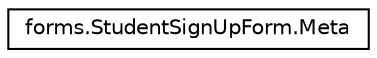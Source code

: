 digraph "Graphical Class Hierarchy"
{
  edge [fontname="Helvetica",fontsize="10",labelfontname="Helvetica",labelfontsize="10"];
  node [fontname="Helvetica",fontsize="10",shape=record];
  rankdir="LR";
  Node1 [label="forms.StudentSignUpForm.Meta",height=0.2,width=0.4,color="black", fillcolor="white", style="filled",URL="$classforms_1_1_student_sign_up_form_1_1_meta.html"];
}

